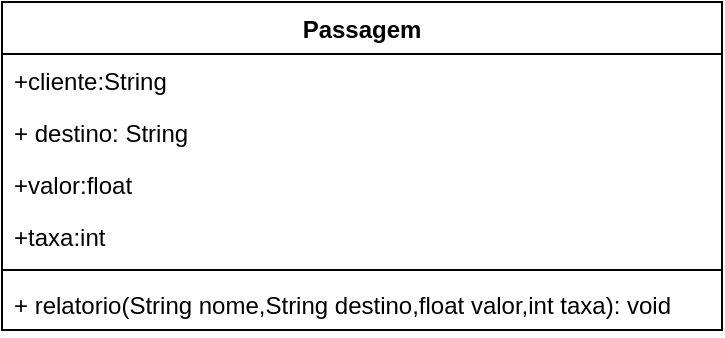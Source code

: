 <mxfile version="15.8.3" type="device"><diagram id="gBS24hokw6mFhBwIEfrI" name="Page-1"><mxGraphModel dx="868" dy="450" grid="1" gridSize="10" guides="1" tooltips="1" connect="1" arrows="1" fold="1" page="1" pageScale="1" pageWidth="827" pageHeight="1169" math="0" shadow="0"><root><mxCell id="0"/><mxCell id="1" parent="0"/><mxCell id="fdVPcCLZrnqtP8gXKl2a-1" value="Passagem" style="swimlane;fontStyle=1;align=center;verticalAlign=top;childLayout=stackLayout;horizontal=1;startSize=26;horizontalStack=0;resizeParent=1;resizeParentMax=0;resizeLast=0;collapsible=1;marginBottom=0;" vertex="1" parent="1"><mxGeometry x="200" y="770" width="360" height="164" as="geometry"/></mxCell><mxCell id="fdVPcCLZrnqtP8gXKl2a-7" value="+cliente:String" style="text;strokeColor=none;fillColor=none;align=left;verticalAlign=top;spacingLeft=4;spacingRight=4;overflow=hidden;rotatable=0;points=[[0,0.5],[1,0.5]];portConstraint=eastwest;" vertex="1" parent="fdVPcCLZrnqtP8gXKl2a-1"><mxGeometry y="26" width="360" height="26" as="geometry"/></mxCell><mxCell id="fdVPcCLZrnqtP8gXKl2a-2" value="+ destino: String" style="text;strokeColor=none;fillColor=none;align=left;verticalAlign=top;spacingLeft=4;spacingRight=4;overflow=hidden;rotatable=0;points=[[0,0.5],[1,0.5]];portConstraint=eastwest;" vertex="1" parent="fdVPcCLZrnqtP8gXKl2a-1"><mxGeometry y="52" width="360" height="26" as="geometry"/></mxCell><mxCell id="fdVPcCLZrnqtP8gXKl2a-5" value="+valor:float" style="text;strokeColor=none;fillColor=none;align=left;verticalAlign=top;spacingLeft=4;spacingRight=4;overflow=hidden;rotatable=0;points=[[0,0.5],[1,0.5]];portConstraint=eastwest;" vertex="1" parent="fdVPcCLZrnqtP8gXKl2a-1"><mxGeometry y="78" width="360" height="26" as="geometry"/></mxCell><mxCell id="fdVPcCLZrnqtP8gXKl2a-6" value="+taxa:int" style="text;strokeColor=none;fillColor=none;align=left;verticalAlign=top;spacingLeft=4;spacingRight=4;overflow=hidden;rotatable=0;points=[[0,0.5],[1,0.5]];portConstraint=eastwest;" vertex="1" parent="fdVPcCLZrnqtP8gXKl2a-1"><mxGeometry y="104" width="360" height="26" as="geometry"/></mxCell><mxCell id="fdVPcCLZrnqtP8gXKl2a-3" value="" style="line;strokeWidth=1;fillColor=none;align=left;verticalAlign=middle;spacingTop=-1;spacingLeft=3;spacingRight=3;rotatable=0;labelPosition=right;points=[];portConstraint=eastwest;" vertex="1" parent="fdVPcCLZrnqtP8gXKl2a-1"><mxGeometry y="130" width="360" height="8" as="geometry"/></mxCell><mxCell id="fdVPcCLZrnqtP8gXKl2a-4" value="+ relatorio(String nome,String destino,float valor,int taxa): void" style="text;strokeColor=none;fillColor=none;align=left;verticalAlign=top;spacingLeft=4;spacingRight=4;overflow=hidden;rotatable=0;points=[[0,0.5],[1,0.5]];portConstraint=eastwest;" vertex="1" parent="fdVPcCLZrnqtP8gXKl2a-1"><mxGeometry y="138" width="360" height="26" as="geometry"/></mxCell></root></mxGraphModel></diagram></mxfile>